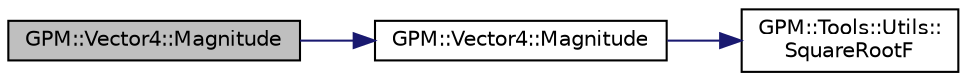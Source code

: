 digraph "GPM::Vector4::Magnitude"
{
 // INTERACTIVE_SVG=YES
 // LATEX_PDF_SIZE
  edge [fontname="Helvetica",fontsize="10",labelfontname="Helvetica",labelfontsize="10"];
  node [fontname="Helvetica",fontsize="10",shape=record];
  rankdir="LR";
  Node216 [label="GPM::Vector4::Magnitude",height=0.2,width=0.4,color="black", fillcolor="grey75", style="filled", fontcolor="black",tooltip="Calculate the length of the vector."];
  Node216 -> Node217 [color="midnightblue",fontsize="10",style="solid",fontname="Helvetica"];
  Node217 [label="GPM::Vector4::Magnitude",height=0.2,width=0.4,color="black", fillcolor="white", style="filled",URL="$struct_g_p_m_1_1_vector4.html#ae9e4e3e51a8a5131e1e88eaa348ea523",tooltip="Calculate the length of the vector."];
  Node217 -> Node218 [color="midnightblue",fontsize="10",style="solid",fontname="Helvetica"];
  Node218 [label="GPM::Tools::Utils::\lSquareRootF",height=0.2,width=0.4,color="black", fillcolor="white", style="filled",URL="$class_g_p_m_1_1_tools_1_1_utils.html#ac02dd6b4a5f4275ca20e53fdda56f434",tooltip="Return the square root of a numeric value with float precision."];
}
